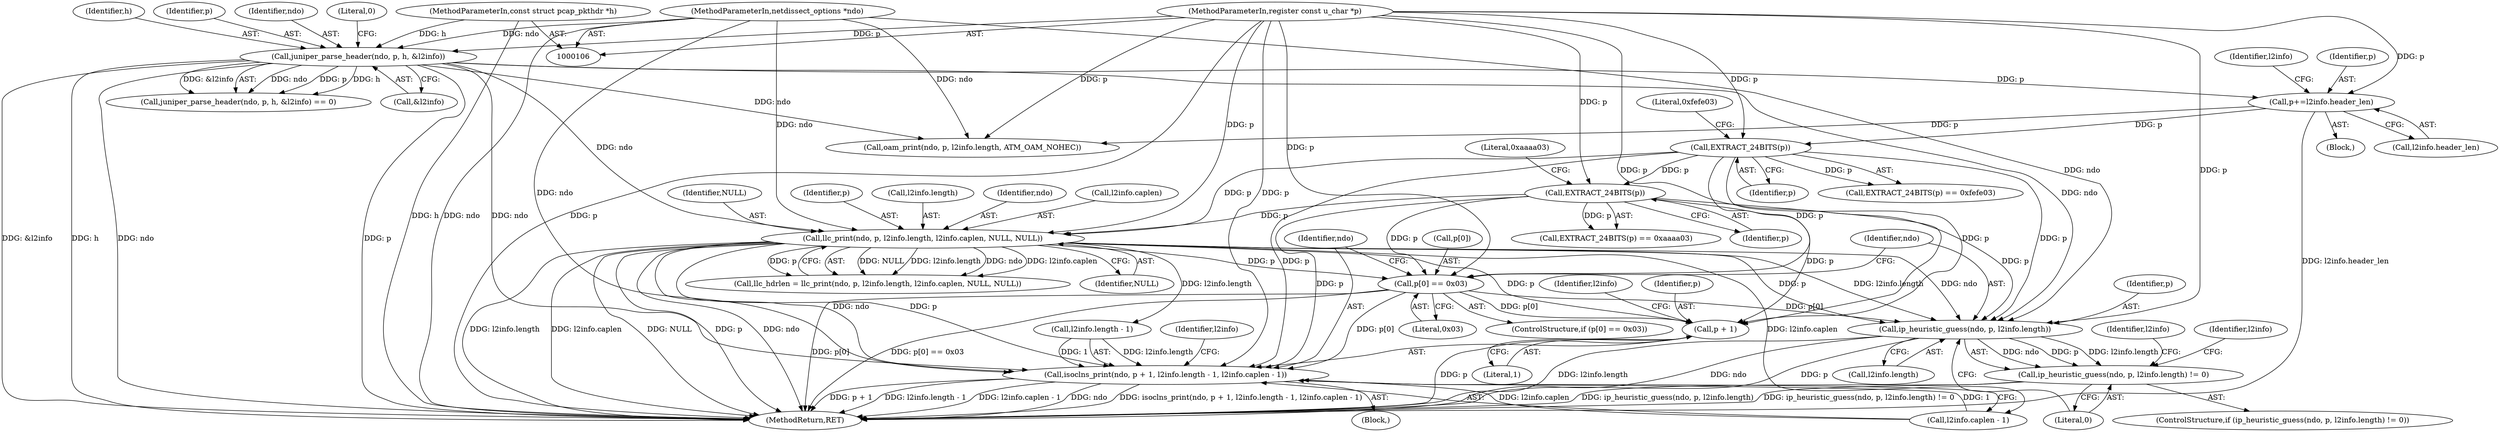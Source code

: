 digraph "1_tcpdump_1dcd10aceabbc03bf571ea32b892c522cbe923de_5@array" {
"1000189" [label="(Call,p[0] == 0x03)"];
"1000163" [label="(Call,EXTRACT_24BITS(p))"];
"1000159" [label="(Call,EXTRACT_24BITS(p))"];
"1000131" [label="(Call,p+=l2info.header_len)"];
"1000120" [label="(Call,juniper_parse_header(ndo, p, h, &l2info))"];
"1000107" [label="(MethodParameterIn,netdissect_options *ndo)"];
"1000109" [label="(MethodParameterIn,register const u_char *p)"];
"1000108" [label="(MethodParameterIn,const struct pcap_pkthdr *h)"];
"1000169" [label="(Call,llc_print(ndo, p, l2info.length, l2info.caplen, NULL, NULL))"];
"1000195" [label="(Call,isoclns_print(ndo, p + 1, l2info.length - 1, l2info.caplen - 1))"];
"1000197" [label="(Call,p + 1)"];
"1000216" [label="(Call,ip_heuristic_guess(ndo, p, l2info.length))"];
"1000215" [label="(Call,ip_heuristic_guess(ndo, p, l2info.length) != 0)"];
"1000145" [label="(Call,oam_print(ndo, p, l2info.length, ATM_OAM_NOHEC))"];
"1000140" [label="(Identifier,l2info)"];
"1000123" [label="(Identifier,h)"];
"1000131" [label="(Call,p+=l2info.header_len)"];
"1000162" [label="(Call,EXTRACT_24BITS(p) == 0xaaaa03)"];
"1000214" [label="(ControlStructure,if (ip_heuristic_guess(ndo, p, l2info.length) != 0))"];
"1000198" [label="(Identifier,p)"];
"1000199" [label="(Literal,1)"];
"1000172" [label="(Call,l2info.length)"];
"1000160" [label="(Identifier,p)"];
"1000163" [label="(Call,EXTRACT_24BITS(p))"];
"1000217" [label="(Identifier,ndo)"];
"1000169" [label="(Call,llc_print(ndo, p, l2info.length, l2info.caplen, NULL, NULL))"];
"1000197" [label="(Call,p + 1)"];
"1000119" [label="(Call,juniper_parse_header(ndo, p, h, &l2info) == 0)"];
"1000109" [label="(MethodParameterIn,register const u_char *p)"];
"1000190" [label="(Call,p[0])"];
"1000194" [label="(Block,)"];
"1000195" [label="(Call,isoclns_print(ndo, p + 1, l2info.length - 1, l2info.caplen - 1))"];
"1000188" [label="(ControlStructure,if (p[0] == 0x03))"];
"1000170" [label="(Identifier,ndo)"];
"1000200" [label="(Call,l2info.length - 1)"];
"1000132" [label="(Identifier,p)"];
"1000124" [label="(Call,&l2info)"];
"1000193" [label="(Literal,0x03)"];
"1000121" [label="(Identifier,ndo)"];
"1000205" [label="(Call,l2info.caplen - 1)"];
"1000126" [label="(Literal,0)"];
"1000189" [label="(Call,p[0] == 0x03)"];
"1000108" [label="(MethodParameterIn,const struct pcap_pkthdr *h)"];
"1000164" [label="(Identifier,p)"];
"1000120" [label="(Call,juniper_parse_header(ndo, p, h, &l2info))"];
"1000216" [label="(Call,ip_heuristic_guess(ndo, p, l2info.length))"];
"1000122" [label="(Identifier,p)"];
"1000161" [label="(Literal,0xfefe03)"];
"1000175" [label="(Call,l2info.caplen)"];
"1000202" [label="(Identifier,l2info)"];
"1000229" [label="(Identifier,l2info)"];
"1000167" [label="(Call,llc_hdrlen = llc_print(ndo, p, l2info.length, l2info.caplen, NULL, NULL))"];
"1000196" [label="(Identifier,ndo)"];
"1000231" [label="(MethodReturn,RET)"];
"1000159" [label="(Call,EXTRACT_24BITS(p))"];
"1000179" [label="(Identifier,NULL)"];
"1000212" [label="(Identifier,l2info)"];
"1000178" [label="(Identifier,NULL)"];
"1000222" [label="(Literal,0)"];
"1000219" [label="(Call,l2info.length)"];
"1000225" [label="(Identifier,l2info)"];
"1000133" [label="(Call,l2info.header_len)"];
"1000107" [label="(MethodParameterIn,netdissect_options *ndo)"];
"1000171" [label="(Identifier,p)"];
"1000110" [label="(Block,)"];
"1000218" [label="(Identifier,p)"];
"1000165" [label="(Literal,0xaaaa03)"];
"1000215" [label="(Call,ip_heuristic_guess(ndo, p, l2info.length) != 0)"];
"1000158" [label="(Call,EXTRACT_24BITS(p) == 0xfefe03)"];
"1000189" -> "1000188"  [label="AST: "];
"1000189" -> "1000193"  [label="CFG: "];
"1000190" -> "1000189"  [label="AST: "];
"1000193" -> "1000189"  [label="AST: "];
"1000196" -> "1000189"  [label="CFG: "];
"1000217" -> "1000189"  [label="CFG: "];
"1000189" -> "1000231"  [label="DDG: p[0]"];
"1000189" -> "1000231"  [label="DDG: p[0] == 0x03"];
"1000163" -> "1000189"  [label="DDG: p"];
"1000159" -> "1000189"  [label="DDG: p"];
"1000169" -> "1000189"  [label="DDG: p"];
"1000109" -> "1000189"  [label="DDG: p"];
"1000189" -> "1000195"  [label="DDG: p[0]"];
"1000189" -> "1000197"  [label="DDG: p[0]"];
"1000189" -> "1000216"  [label="DDG: p[0]"];
"1000163" -> "1000162"  [label="AST: "];
"1000163" -> "1000164"  [label="CFG: "];
"1000164" -> "1000163"  [label="AST: "];
"1000165" -> "1000163"  [label="CFG: "];
"1000163" -> "1000162"  [label="DDG: p"];
"1000159" -> "1000163"  [label="DDG: p"];
"1000109" -> "1000163"  [label="DDG: p"];
"1000163" -> "1000169"  [label="DDG: p"];
"1000163" -> "1000195"  [label="DDG: p"];
"1000163" -> "1000197"  [label="DDG: p"];
"1000163" -> "1000216"  [label="DDG: p"];
"1000159" -> "1000158"  [label="AST: "];
"1000159" -> "1000160"  [label="CFG: "];
"1000160" -> "1000159"  [label="AST: "];
"1000161" -> "1000159"  [label="CFG: "];
"1000159" -> "1000158"  [label="DDG: p"];
"1000131" -> "1000159"  [label="DDG: p"];
"1000109" -> "1000159"  [label="DDG: p"];
"1000159" -> "1000169"  [label="DDG: p"];
"1000159" -> "1000195"  [label="DDG: p"];
"1000159" -> "1000197"  [label="DDG: p"];
"1000159" -> "1000216"  [label="DDG: p"];
"1000131" -> "1000110"  [label="AST: "];
"1000131" -> "1000133"  [label="CFG: "];
"1000132" -> "1000131"  [label="AST: "];
"1000133" -> "1000131"  [label="AST: "];
"1000140" -> "1000131"  [label="CFG: "];
"1000131" -> "1000231"  [label="DDG: l2info.header_len"];
"1000120" -> "1000131"  [label="DDG: p"];
"1000109" -> "1000131"  [label="DDG: p"];
"1000131" -> "1000145"  [label="DDG: p"];
"1000120" -> "1000119"  [label="AST: "];
"1000120" -> "1000124"  [label="CFG: "];
"1000121" -> "1000120"  [label="AST: "];
"1000122" -> "1000120"  [label="AST: "];
"1000123" -> "1000120"  [label="AST: "];
"1000124" -> "1000120"  [label="AST: "];
"1000126" -> "1000120"  [label="CFG: "];
"1000120" -> "1000231"  [label="DDG: h"];
"1000120" -> "1000231"  [label="DDG: ndo"];
"1000120" -> "1000231"  [label="DDG: p"];
"1000120" -> "1000231"  [label="DDG: &l2info"];
"1000120" -> "1000119"  [label="DDG: ndo"];
"1000120" -> "1000119"  [label="DDG: p"];
"1000120" -> "1000119"  [label="DDG: h"];
"1000120" -> "1000119"  [label="DDG: &l2info"];
"1000107" -> "1000120"  [label="DDG: ndo"];
"1000109" -> "1000120"  [label="DDG: p"];
"1000108" -> "1000120"  [label="DDG: h"];
"1000120" -> "1000145"  [label="DDG: ndo"];
"1000120" -> "1000169"  [label="DDG: ndo"];
"1000120" -> "1000195"  [label="DDG: ndo"];
"1000120" -> "1000216"  [label="DDG: ndo"];
"1000107" -> "1000106"  [label="AST: "];
"1000107" -> "1000231"  [label="DDG: ndo"];
"1000107" -> "1000145"  [label="DDG: ndo"];
"1000107" -> "1000169"  [label="DDG: ndo"];
"1000107" -> "1000195"  [label="DDG: ndo"];
"1000107" -> "1000216"  [label="DDG: ndo"];
"1000109" -> "1000106"  [label="AST: "];
"1000109" -> "1000231"  [label="DDG: p"];
"1000109" -> "1000145"  [label="DDG: p"];
"1000109" -> "1000169"  [label="DDG: p"];
"1000109" -> "1000195"  [label="DDG: p"];
"1000109" -> "1000197"  [label="DDG: p"];
"1000109" -> "1000216"  [label="DDG: p"];
"1000108" -> "1000106"  [label="AST: "];
"1000108" -> "1000231"  [label="DDG: h"];
"1000169" -> "1000167"  [label="AST: "];
"1000169" -> "1000179"  [label="CFG: "];
"1000170" -> "1000169"  [label="AST: "];
"1000171" -> "1000169"  [label="AST: "];
"1000172" -> "1000169"  [label="AST: "];
"1000175" -> "1000169"  [label="AST: "];
"1000178" -> "1000169"  [label="AST: "];
"1000179" -> "1000169"  [label="AST: "];
"1000167" -> "1000169"  [label="CFG: "];
"1000169" -> "1000231"  [label="DDG: l2info.length"];
"1000169" -> "1000231"  [label="DDG: NULL"];
"1000169" -> "1000231"  [label="DDG: p"];
"1000169" -> "1000231"  [label="DDG: ndo"];
"1000169" -> "1000231"  [label="DDG: l2info.caplen"];
"1000169" -> "1000167"  [label="DDG: NULL"];
"1000169" -> "1000167"  [label="DDG: l2info.length"];
"1000169" -> "1000167"  [label="DDG: ndo"];
"1000169" -> "1000167"  [label="DDG: l2info.caplen"];
"1000169" -> "1000167"  [label="DDG: p"];
"1000169" -> "1000195"  [label="DDG: ndo"];
"1000169" -> "1000195"  [label="DDG: p"];
"1000169" -> "1000197"  [label="DDG: p"];
"1000169" -> "1000200"  [label="DDG: l2info.length"];
"1000169" -> "1000205"  [label="DDG: l2info.caplen"];
"1000169" -> "1000216"  [label="DDG: ndo"];
"1000169" -> "1000216"  [label="DDG: p"];
"1000169" -> "1000216"  [label="DDG: l2info.length"];
"1000195" -> "1000194"  [label="AST: "];
"1000195" -> "1000205"  [label="CFG: "];
"1000196" -> "1000195"  [label="AST: "];
"1000197" -> "1000195"  [label="AST: "];
"1000200" -> "1000195"  [label="AST: "];
"1000205" -> "1000195"  [label="AST: "];
"1000212" -> "1000195"  [label="CFG: "];
"1000195" -> "1000231"  [label="DDG: isoclns_print(ndo, p + 1, l2info.length - 1, l2info.caplen - 1)"];
"1000195" -> "1000231"  [label="DDG: p + 1"];
"1000195" -> "1000231"  [label="DDG: l2info.length - 1"];
"1000195" -> "1000231"  [label="DDG: l2info.caplen - 1"];
"1000195" -> "1000231"  [label="DDG: ndo"];
"1000200" -> "1000195"  [label="DDG: l2info.length"];
"1000200" -> "1000195"  [label="DDG: 1"];
"1000205" -> "1000195"  [label="DDG: l2info.caplen"];
"1000205" -> "1000195"  [label="DDG: 1"];
"1000197" -> "1000199"  [label="CFG: "];
"1000198" -> "1000197"  [label="AST: "];
"1000199" -> "1000197"  [label="AST: "];
"1000202" -> "1000197"  [label="CFG: "];
"1000197" -> "1000231"  [label="DDG: p"];
"1000216" -> "1000215"  [label="AST: "];
"1000216" -> "1000219"  [label="CFG: "];
"1000217" -> "1000216"  [label="AST: "];
"1000218" -> "1000216"  [label="AST: "];
"1000219" -> "1000216"  [label="AST: "];
"1000222" -> "1000216"  [label="CFG: "];
"1000216" -> "1000231"  [label="DDG: l2info.length"];
"1000216" -> "1000231"  [label="DDG: ndo"];
"1000216" -> "1000231"  [label="DDG: p"];
"1000216" -> "1000215"  [label="DDG: ndo"];
"1000216" -> "1000215"  [label="DDG: p"];
"1000216" -> "1000215"  [label="DDG: l2info.length"];
"1000215" -> "1000214"  [label="AST: "];
"1000215" -> "1000222"  [label="CFG: "];
"1000222" -> "1000215"  [label="AST: "];
"1000225" -> "1000215"  [label="CFG: "];
"1000229" -> "1000215"  [label="CFG: "];
"1000215" -> "1000231"  [label="DDG: ip_heuristic_guess(ndo, p, l2info.length)"];
"1000215" -> "1000231"  [label="DDG: ip_heuristic_guess(ndo, p, l2info.length) != 0"];
}
